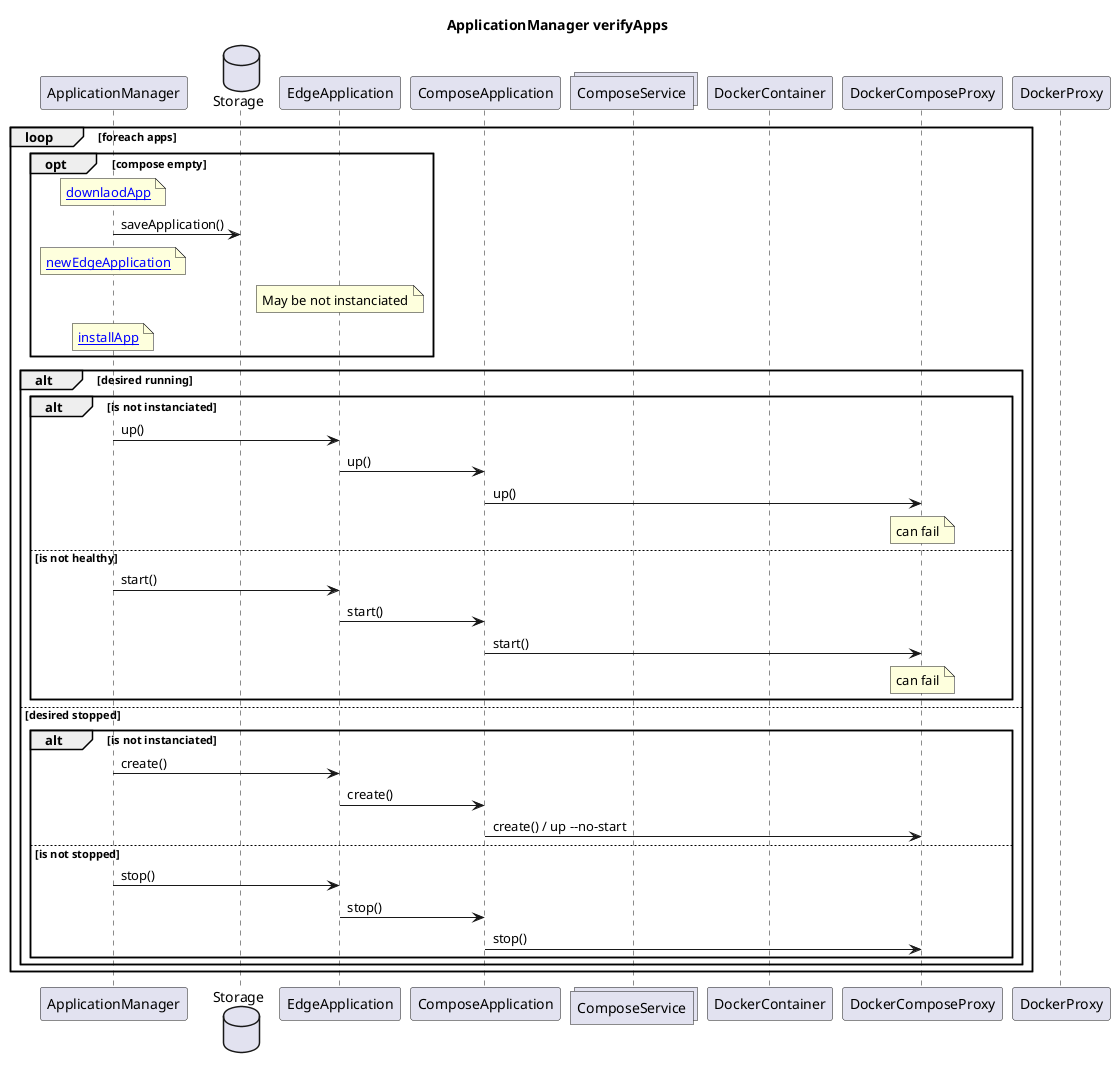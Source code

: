 @startuml
title "ApplicationManager verifyApps"

participant ApplicationManager as AM
database Storage as Stor
participant EdgeApplication as EApp
participant ComposeApplication as CA
collections ComposeService as CS
participant DockerContainer as DCont
participant DockerComposeProxy as DComp
participant DockerProxy as D

!startsub verifyApps
loop foreach apps
opt compose empty
note over AM: [[http://www.plantuml.com/plantuml/proxy?cache=no&src=https://raw.githubusercontent.com/se-edge/diagrams/develop/ApplicationManager/downloadApp.puml&fmt=svg downlaodApp]]
AM->Stor: saveApplication()
note over AM: [[http://www.plantuml.com/plantuml/proxy?cache=no&src=https://raw.githubusercontent.com/se-edge/diagrams/develop/ApplicationManager/newEdgeApplication.puml&fmt=svg newEdgeApplication]]
Note over EApp: May be not instanciated
note over AM: [[http://www.plantuml.com/plantuml/proxy?cache=no&src=https://raw.githubusercontent.com/se-edge/diagrams/develop/ApplicationManager/installApp.puml&fmt=svg installApp]]
end


alt desired running

alt is not instanciated
AM->EApp: up()
EApp->CA: up()
CA->DComp: up()
Note over DComp: can fail

else is not healthy
AM->EApp: start()
EApp->CA: start()
CA->DComp: start()
Note over DComp: can fail
end

else desired stopped
alt is not instanciated
AM->EApp: create()
EApp->CA: create()
CA->DComp: create() / up --no-start

else is not stopped
AM->EApp: stop()
EApp->CA: stop()
CA->DComp: stop()
end
end
end
!endsub
@end

@enduml
